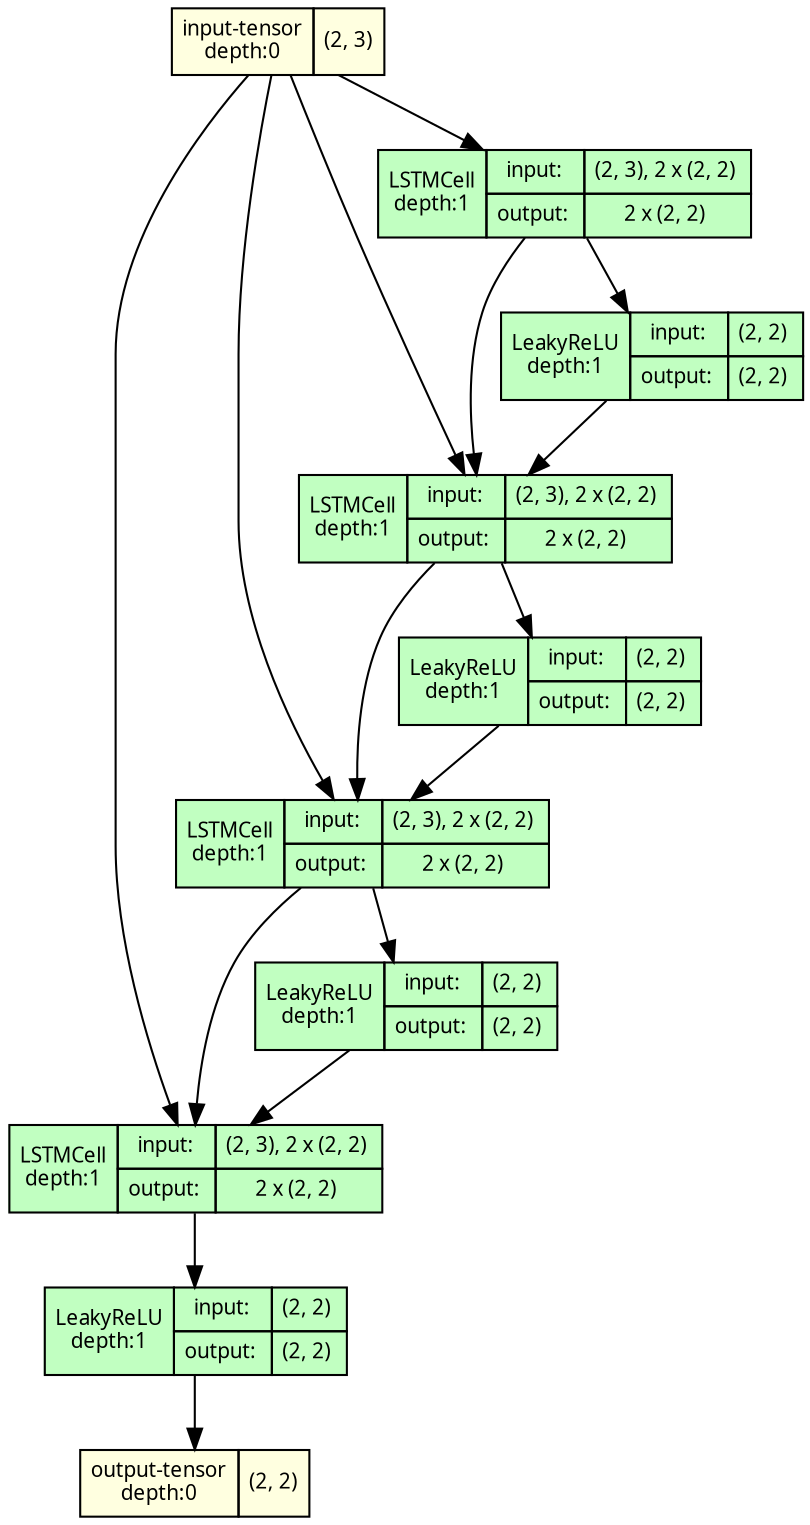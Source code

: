 strict digraph RecursiveNet {
	graph [ordering=in rankdir=TB size="12.0,12.0"]
	node [align=left fontname="Linux libertine" fontsize=10 height=0.2 margin=0 ranksep=0.1 shape=plaintext style=filled]
	edge [fontsize=10]
	0 [label=<
                    <TABLE BORDER="0" CELLBORDER="1"
                    CELLSPACING="0" CELLPADDING="4">
                        <TR><TD>input-tensor<BR/>depth:0</TD><TD>(2, 3)</TD></TR>
                    </TABLE>> fillcolor=lightyellow]
	1 [label=<
                    <TABLE BORDER="0" CELLBORDER="1"
                    CELLSPACING="0" CELLPADDING="4">
                    <TR>
                        <TD ROWSPAN="2">LSTMCell<BR/>depth:1</TD>
                        <TD COLSPAN="2">input:</TD>
                        <TD COLSPAN="2">(2, 3), 2 x (2, 2) </TD>
                    </TR>
                    <TR>
                        <TD COLSPAN="2">output: </TD>
                        <TD COLSPAN="2">2 x (2, 2) </TD>
                    </TR>
                    </TABLE>> fillcolor=darkseagreen1]
	2 [label=<
                    <TABLE BORDER="0" CELLBORDER="1"
                    CELLSPACING="0" CELLPADDING="4">
                    <TR>
                        <TD ROWSPAN="2">LeakyReLU<BR/>depth:1</TD>
                        <TD COLSPAN="2">input:</TD>
                        <TD COLSPAN="2">(2, 2) </TD>
                    </TR>
                    <TR>
                        <TD COLSPAN="2">output: </TD>
                        <TD COLSPAN="2">(2, 2) </TD>
                    </TR>
                    </TABLE>> fillcolor=darkseagreen1]
	3 [label=<
                    <TABLE BORDER="0" CELLBORDER="1"
                    CELLSPACING="0" CELLPADDING="4">
                    <TR>
                        <TD ROWSPAN="2">LSTMCell<BR/>depth:1</TD>
                        <TD COLSPAN="2">input:</TD>
                        <TD COLSPAN="2">(2, 3), 2 x (2, 2) </TD>
                    </TR>
                    <TR>
                        <TD COLSPAN="2">output: </TD>
                        <TD COLSPAN="2">2 x (2, 2) </TD>
                    </TR>
                    </TABLE>> fillcolor=darkseagreen1]
	4 [label=<
                    <TABLE BORDER="0" CELLBORDER="1"
                    CELLSPACING="0" CELLPADDING="4">
                    <TR>
                        <TD ROWSPAN="2">LeakyReLU<BR/>depth:1</TD>
                        <TD COLSPAN="2">input:</TD>
                        <TD COLSPAN="2">(2, 2) </TD>
                    </TR>
                    <TR>
                        <TD COLSPAN="2">output: </TD>
                        <TD COLSPAN="2">(2, 2) </TD>
                    </TR>
                    </TABLE>> fillcolor=darkseagreen1]
	5 [label=<
                    <TABLE BORDER="0" CELLBORDER="1"
                    CELLSPACING="0" CELLPADDING="4">
                    <TR>
                        <TD ROWSPAN="2">LSTMCell<BR/>depth:1</TD>
                        <TD COLSPAN="2">input:</TD>
                        <TD COLSPAN="2">(2, 3), 2 x (2, 2) </TD>
                    </TR>
                    <TR>
                        <TD COLSPAN="2">output: </TD>
                        <TD COLSPAN="2">2 x (2, 2) </TD>
                    </TR>
                    </TABLE>> fillcolor=darkseagreen1]
	6 [label=<
                    <TABLE BORDER="0" CELLBORDER="1"
                    CELLSPACING="0" CELLPADDING="4">
                    <TR>
                        <TD ROWSPAN="2">LeakyReLU<BR/>depth:1</TD>
                        <TD COLSPAN="2">input:</TD>
                        <TD COLSPAN="2">(2, 2) </TD>
                    </TR>
                    <TR>
                        <TD COLSPAN="2">output: </TD>
                        <TD COLSPAN="2">(2, 2) </TD>
                    </TR>
                    </TABLE>> fillcolor=darkseagreen1]
	7 [label=<
                    <TABLE BORDER="0" CELLBORDER="1"
                    CELLSPACING="0" CELLPADDING="4">
                    <TR>
                        <TD ROWSPAN="2">LSTMCell<BR/>depth:1</TD>
                        <TD COLSPAN="2">input:</TD>
                        <TD COLSPAN="2">(2, 3), 2 x (2, 2) </TD>
                    </TR>
                    <TR>
                        <TD COLSPAN="2">output: </TD>
                        <TD COLSPAN="2">2 x (2, 2) </TD>
                    </TR>
                    </TABLE>> fillcolor=darkseagreen1]
	8 [label=<
                    <TABLE BORDER="0" CELLBORDER="1"
                    CELLSPACING="0" CELLPADDING="4">
                    <TR>
                        <TD ROWSPAN="2">LeakyReLU<BR/>depth:1</TD>
                        <TD COLSPAN="2">input:</TD>
                        <TD COLSPAN="2">(2, 2) </TD>
                    </TR>
                    <TR>
                        <TD COLSPAN="2">output: </TD>
                        <TD COLSPAN="2">(2, 2) </TD>
                    </TR>
                    </TABLE>> fillcolor=darkseagreen1]
	9 [label=<
                    <TABLE BORDER="0" CELLBORDER="1"
                    CELLSPACING="0" CELLPADDING="4">
                        <TR><TD>output-tensor<BR/>depth:0</TD><TD>(2, 2)</TD></TR>
                    </TABLE>> fillcolor=lightyellow]
	0 -> 1
	0 -> 3
	0 -> 5
	0 -> 7
	1 -> 2
	1 -> 3
	2 -> 3
	3 -> 4
	3 -> 5
	4 -> 5
	5 -> 6
	5 -> 7
	6 -> 7
	7 -> 8
	8 -> 9
}
strict digraph RecursiveNet {
	graph [ordering=in rankdir=TB size="12.0,12.0"]
	node [align=left fontname="Linux libertine" fontsize=10 height=0.2 margin=0 ranksep=0.1 shape=plaintext style=filled]
	edge [fontsize=10]
	0 [label=<
                    <TABLE BORDER="0" CELLBORDER="1"
                    CELLSPACING="0" CELLPADDING="4">
                        <TR><TD>input-tensor<BR/>depth:0</TD><TD>(2, 3)</TD></TR>
                    </TABLE>> fillcolor=lightyellow]
	1 [label=<
                    <TABLE BORDER="0" CELLBORDER="1"
                    CELLSPACING="0" CELLPADDING="4">
                    <TR>
                        <TD ROWSPAN="2">LSTMCell<BR/>depth:1</TD>
                        <TD COLSPAN="2">input:</TD>
                        <TD COLSPAN="2">(2, 3), 2 x (2, 2) </TD>
                    </TR>
                    <TR>
                        <TD COLSPAN="2">output: </TD>
                        <TD COLSPAN="2">2 x (2, 2) </TD>
                    </TR>
                    </TABLE>> fillcolor=darkseagreen1]
	2 [label=<
                    <TABLE BORDER="0" CELLBORDER="1"
                    CELLSPACING="0" CELLPADDING="4">
                    <TR>
                        <TD ROWSPAN="2">LeakyReLU<BR/>depth:1</TD>
                        <TD COLSPAN="2">input:</TD>
                        <TD COLSPAN="2">(2, 2) </TD>
                    </TR>
                    <TR>
                        <TD COLSPAN="2">output: </TD>
                        <TD COLSPAN="2">(2, 2) </TD>
                    </TR>
                    </TABLE>> fillcolor=darkseagreen1]
	3 [label=<
                    <TABLE BORDER="0" CELLBORDER="1"
                    CELLSPACING="0" CELLPADDING="4">
                    <TR>
                        <TD ROWSPAN="2">LSTMCell<BR/>depth:1</TD>
                        <TD COLSPAN="2">input:</TD>
                        <TD COLSPAN="2">(2, 3), 2 x (2, 2) </TD>
                    </TR>
                    <TR>
                        <TD COLSPAN="2">output: </TD>
                        <TD COLSPAN="2">2 x (2, 2) </TD>
                    </TR>
                    </TABLE>> fillcolor=darkseagreen1]
	4 [label=<
                    <TABLE BORDER="0" CELLBORDER="1"
                    CELLSPACING="0" CELLPADDING="4">
                    <TR>
                        <TD ROWSPAN="2">LeakyReLU<BR/>depth:1</TD>
                        <TD COLSPAN="2">input:</TD>
                        <TD COLSPAN="2">(2, 2) </TD>
                    </TR>
                    <TR>
                        <TD COLSPAN="2">output: </TD>
                        <TD COLSPAN="2">(2, 2) </TD>
                    </TR>
                    </TABLE>> fillcolor=darkseagreen1]
	5 [label=<
                    <TABLE BORDER="0" CELLBORDER="1"
                    CELLSPACING="0" CELLPADDING="4">
                    <TR>
                        <TD ROWSPAN="2">LSTMCell<BR/>depth:1</TD>
                        <TD COLSPAN="2">input:</TD>
                        <TD COLSPAN="2">(2, 3), 2 x (2, 2) </TD>
                    </TR>
                    <TR>
                        <TD COLSPAN="2">output: </TD>
                        <TD COLSPAN="2">2 x (2, 2) </TD>
                    </TR>
                    </TABLE>> fillcolor=darkseagreen1]
	6 [label=<
                    <TABLE BORDER="0" CELLBORDER="1"
                    CELLSPACING="0" CELLPADDING="4">
                    <TR>
                        <TD ROWSPAN="2">LeakyReLU<BR/>depth:1</TD>
                        <TD COLSPAN="2">input:</TD>
                        <TD COLSPAN="2">(2, 2) </TD>
                    </TR>
                    <TR>
                        <TD COLSPAN="2">output: </TD>
                        <TD COLSPAN="2">(2, 2) </TD>
                    </TR>
                    </TABLE>> fillcolor=darkseagreen1]
	7 [label=<
                    <TABLE BORDER="0" CELLBORDER="1"
                    CELLSPACING="0" CELLPADDING="4">
                    <TR>
                        <TD ROWSPAN="2">LSTMCell<BR/>depth:1</TD>
                        <TD COLSPAN="2">input:</TD>
                        <TD COLSPAN="2">(2, 3), 2 x (2, 2) </TD>
                    </TR>
                    <TR>
                        <TD COLSPAN="2">output: </TD>
                        <TD COLSPAN="2">2 x (2, 2) </TD>
                    </TR>
                    </TABLE>> fillcolor=darkseagreen1]
	8 [label=<
                    <TABLE BORDER="0" CELLBORDER="1"
                    CELLSPACING="0" CELLPADDING="4">
                    <TR>
                        <TD ROWSPAN="2">LeakyReLU<BR/>depth:1</TD>
                        <TD COLSPAN="2">input:</TD>
                        <TD COLSPAN="2">(2, 2) </TD>
                    </TR>
                    <TR>
                        <TD COLSPAN="2">output: </TD>
                        <TD COLSPAN="2">(2, 2) </TD>
                    </TR>
                    </TABLE>> fillcolor=darkseagreen1]
	9 [label=<
                    <TABLE BORDER="0" CELLBORDER="1"
                    CELLSPACING="0" CELLPADDING="4">
                        <TR><TD>output-tensor<BR/>depth:0</TD><TD>(2, 2)</TD></TR>
                    </TABLE>> fillcolor=lightyellow]
	0 -> 1
	0 -> 3
	0 -> 5
	0 -> 7
	1 -> 2
	1 -> 3
	2 -> 3
	3 -> 4
	3 -> 5
	4 -> 5
	5 -> 6
	5 -> 7
	6 -> 7
	7 -> 8
	8 -> 9
}

